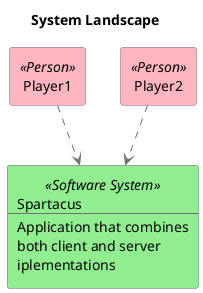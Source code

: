 @startuml(id=System)
scale max 1748x1240
title System Landscape

skinparam {
  shadowing false
  arrowColor #707070
  actorBorderColor #707070
  componentBorderColor #707070
  rectangleBorderColor #707070
  noteBackgroundColor #ffffff
  noteBorderColor #707070
}
rectangle "Player1" <<Person>> as 2 #lightpink
rectangle "Player2" <<Person>> as 3 #lightpink
rectangle 1 <<Software System>> #lightgreen [
    Spartacus
  --
  Application that combines
  both client and server
  iplementations
]
2 .[#707070].> 1 
3 .[#707070].> 1 
@enduml